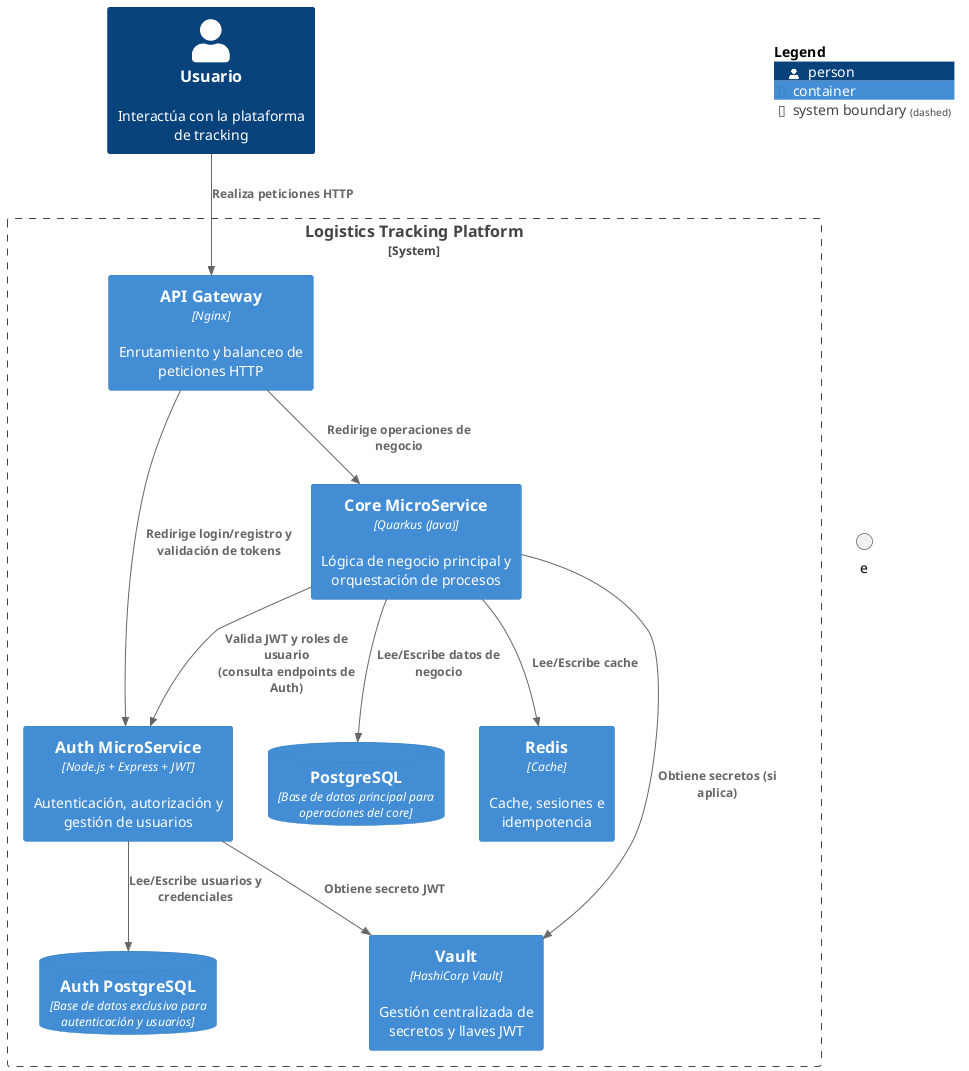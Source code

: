 @startuml
!include <C4/C4_Container>

Person(user, "Usuario", "Interactúa con la plataforma de tracking")

System_Boundary(tracking, "Logistics Tracking Platform") {
  Container(api, "API Gateway", "Nginx", "Enrutamiento y balanceo de peticiones HTTP")
  Container(auth, "Auth MicroService", "Node.js + Express + JWT", "Autenticación, autorización y gestión de usuarios")
  Container(core, "Core MicroService", "Quarkus (Java)", "Lógica de negocio principal y orquestación de procesos")
  ContainerDb(db, "PostgreSQL", "Base de datos principal para operaciones del core")
  ContainerDb(authdb, "Auth PostgreSQL", "Base de datos exclusiva para autenticación y usuarios")
  Container(redis, "Redis", "Cache", "Cache, sesiones e idempotencia")
  Container(vault, "Vault", "HashiCorp Vault", "Gestión centralizada de secretos y llaves JWT")
}

Rel(user, api, "Realiza peticiones HTTP")
Rel(api, auth, "Redirige login/registro y validación de tokens")
Rel(api, core, "Redirige operaciones de negocio")
Rel(core, db, "Lee/Escribe datos de negocio")
Rel(core, redis, "Lee/Escribe cache")
Rel(auth, vault, "Obtiene secreto JWT")
Rel(core, vault, "Obtiene secretos (si aplica)")
Rel(auth, authdb, "Lee/Escribe usuarios y credenciales")
Rel(core, auth, "Valida JWT y roles de usuario\n(consulta endpoints de Auth)")

SHOW_FLOATING_LEGEND()
Lay_Distance(LEGEND(), e, 1)

@enduml